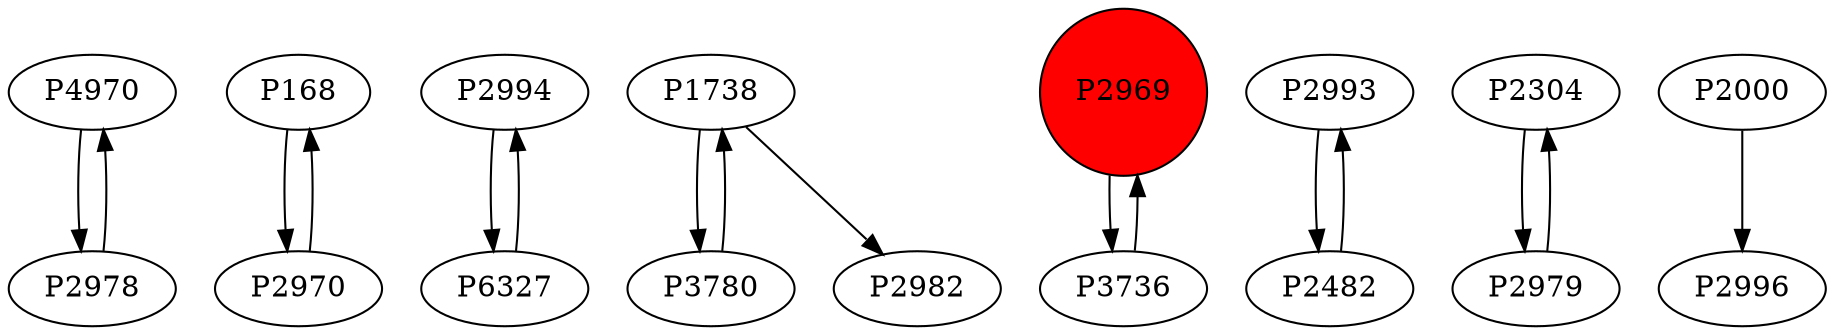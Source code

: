 digraph {
	P4970 -> P2978
	P168 -> P2970
	P2994 -> P6327
	P1738 -> P3780
	P2969 -> P3736
	P2978 -> P4970
	P2993 -> P2482
	P2970 -> P168
	P2304 -> P2979
	P2482 -> P2993
	P2000 -> P2996
	P3736 -> P2969
	P6327 -> P2994
	P1738 -> P2982
	P2979 -> P2304
	P3780 -> P1738
	P2969 [shape=circle]
	P2969 [style=filled]
	P2969 [fillcolor=red]
}